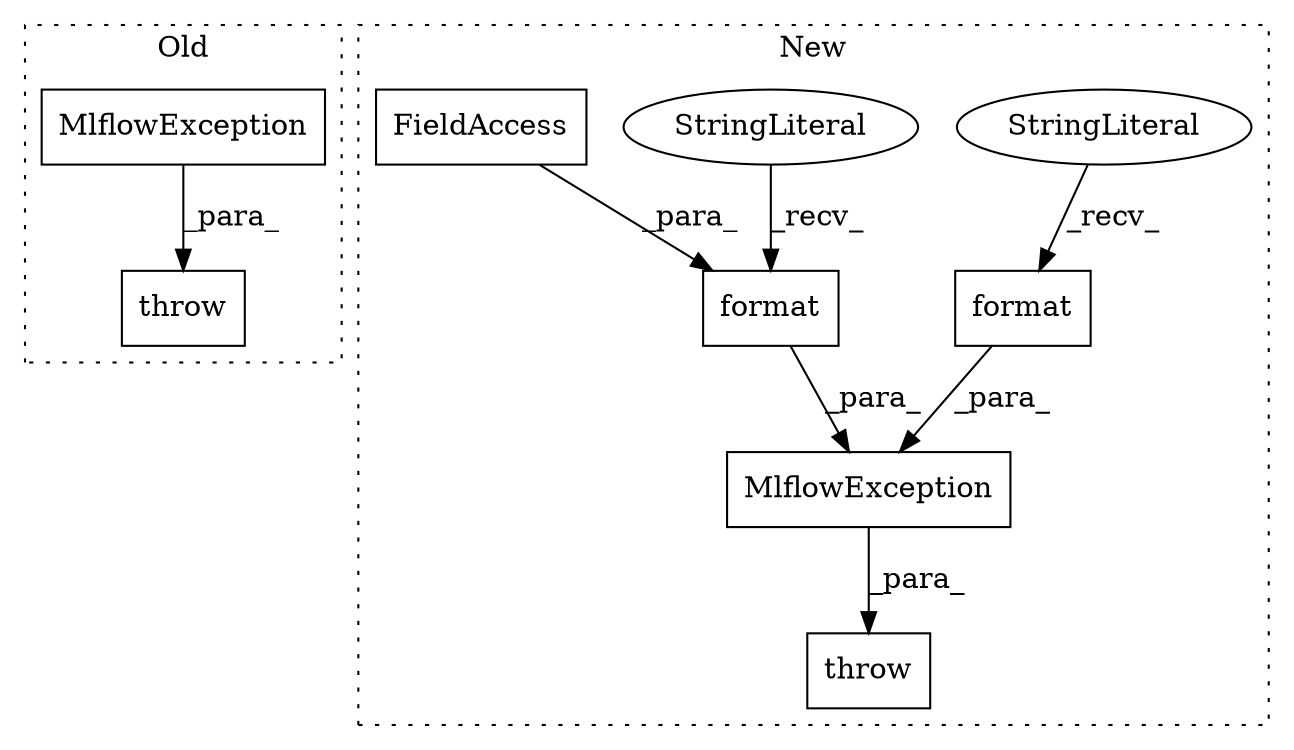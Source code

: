 digraph G {
subgraph cluster0 {
1 [label="throw" a="53" s="12937" l="6" shape="box"];
4 [label="MlflowException" a="32" s="12943,12982" l="16,1" shape="box"];
label = "Old";
style="dotted";
}
subgraph cluster1 {
2 [label="MlflowException" a="32" s="13142,13339" l="16,1" shape="box"];
3 [label="throw" a="53" s="13136" l="6" shape="box"];
5 [label="format" a="32" s="13198,13220" l="7,1" shape="box"];
6 [label="StringLiteral" a="45" s="13159" l="38" shape="ellipse"];
7 [label="format" a="32" s="13252,13314" l="7,1" shape="box"];
8 [label="StringLiteral" a="45" s="13245" l="6" shape="ellipse"];
9 [label="FieldAccess" a="22" s="13259" l="55" shape="box"];
label = "New";
style="dotted";
}
2 -> 3 [label="_para_"];
4 -> 1 [label="_para_"];
5 -> 2 [label="_para_"];
6 -> 5 [label="_recv_"];
7 -> 2 [label="_para_"];
8 -> 7 [label="_recv_"];
9 -> 7 [label="_para_"];
}